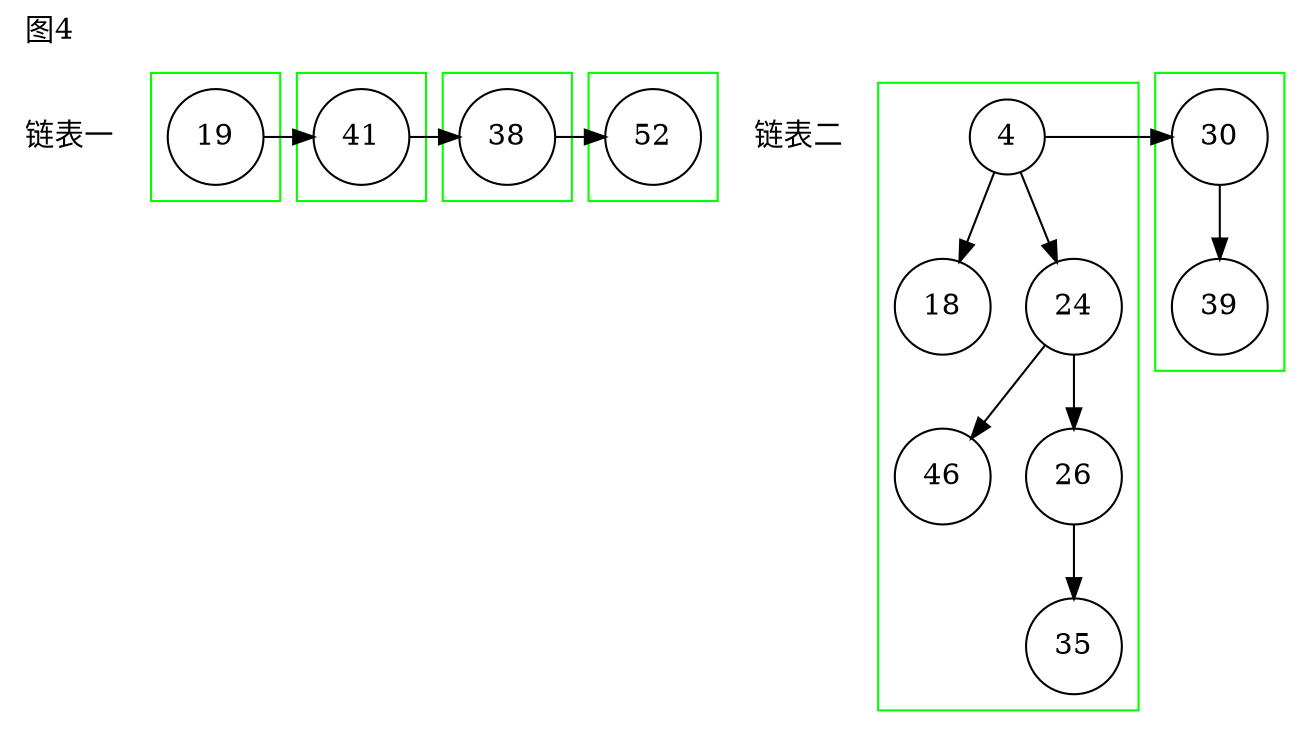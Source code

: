 digraph g{
node[shape=circle];
label="图4";
labeljust=l;
labelloc=t;
nt1[label="链表一",shape=plaintext];
subgraph cluster_0 {
pencolor=green;label="";
n76[label=19];
}
subgraph cluster_1 {
pencolor=green;label="";
n77[label=41];
}
n76->n77[constraint=false];
subgraph cluster_2 {
pencolor=green;label="";
n78[label=38];
}
n77->n78[constraint=false];
subgraph cluster_3 {
pencolor=green;label="";
n79[label=52];
}
n78->n79[constraint=false];
nt2[label="链表二",shape=plaintext];
subgraph cluster_4 {
pencolor=green;label="";
n80[label=4];
n81[label=18];
n80->n81;
n82[label=24];
n80->n82;
n83[label=46];
n82->n83;
n84[label=26];
n82->n84;
n85[label=35];
n84->n85;
}
subgraph cluster_5 {
pencolor=green;label="";
n86[label=30];
n87[label=39];
n86->n87;
}
n80->n86[constraint=false];
}
